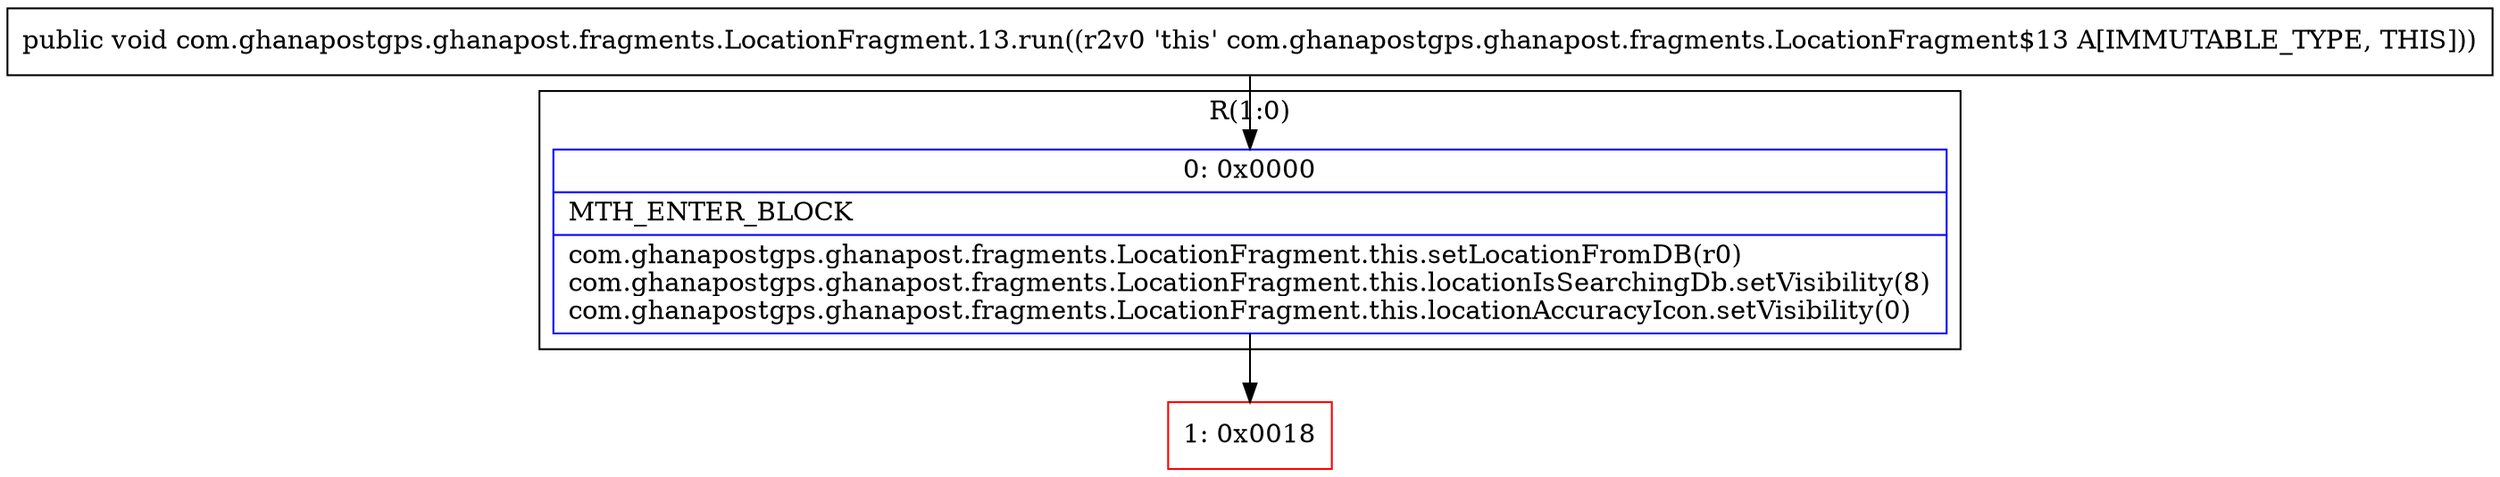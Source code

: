 digraph "CFG forcom.ghanapostgps.ghanapost.fragments.LocationFragment.13.run()V" {
subgraph cluster_Region_133606404 {
label = "R(1:0)";
node [shape=record,color=blue];
Node_0 [shape=record,label="{0\:\ 0x0000|MTH_ENTER_BLOCK\l|com.ghanapostgps.ghanapost.fragments.LocationFragment.this.setLocationFromDB(r0)\lcom.ghanapostgps.ghanapost.fragments.LocationFragment.this.locationIsSearchingDb.setVisibility(8)\lcom.ghanapostgps.ghanapost.fragments.LocationFragment.this.locationAccuracyIcon.setVisibility(0)\l}"];
}
Node_1 [shape=record,color=red,label="{1\:\ 0x0018}"];
MethodNode[shape=record,label="{public void com.ghanapostgps.ghanapost.fragments.LocationFragment.13.run((r2v0 'this' com.ghanapostgps.ghanapost.fragments.LocationFragment$13 A[IMMUTABLE_TYPE, THIS])) }"];
MethodNode -> Node_0;
Node_0 -> Node_1;
}

